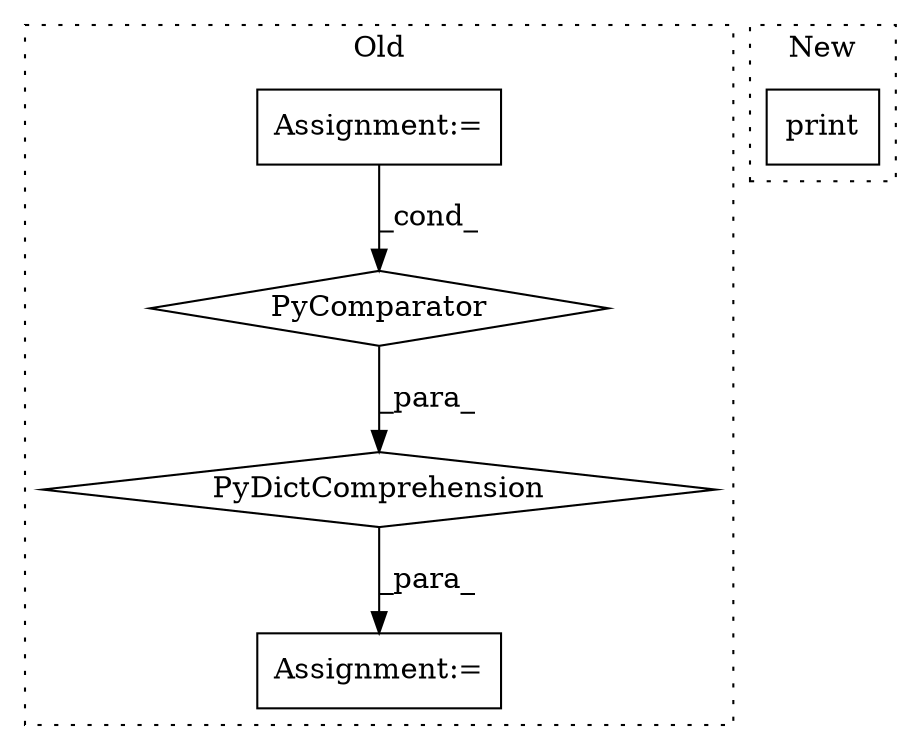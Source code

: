 digraph G {
subgraph cluster0 {
1 [label="PyDictComprehension" a="110" s="1460" l="163" shape="diamond"];
3 [label="PyComparator" a="113" s="1575" l="40" shape="diamond"];
4 [label="Assignment:=" a="7" s="1575" l="40" shape="box"];
5 [label="Assignment:=" a="7" s="1448" l="12" shape="box"];
label = "Old";
style="dotted";
}
subgraph cluster1 {
2 [label="print" a="32" s="2445,2456" l="6,1" shape="box"];
label = "New";
style="dotted";
}
1 -> 5 [label="_para_"];
3 -> 1 [label="_para_"];
4 -> 3 [label="_cond_"];
}